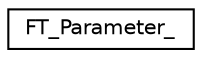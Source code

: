 digraph "Graphical Class Hierarchy"
{
 // LATEX_PDF_SIZE
  edge [fontname="Helvetica",fontsize="10",labelfontname="Helvetica",labelfontsize="10"];
  node [fontname="Helvetica",fontsize="10",shape=record];
  rankdir="LR";
  Node0 [label="FT_Parameter_",height=0.2,width=0.4,color="black", fillcolor="white", style="filled",URL="$de/df1/structFT__Parameter__.html",tooltip=" "];
}
